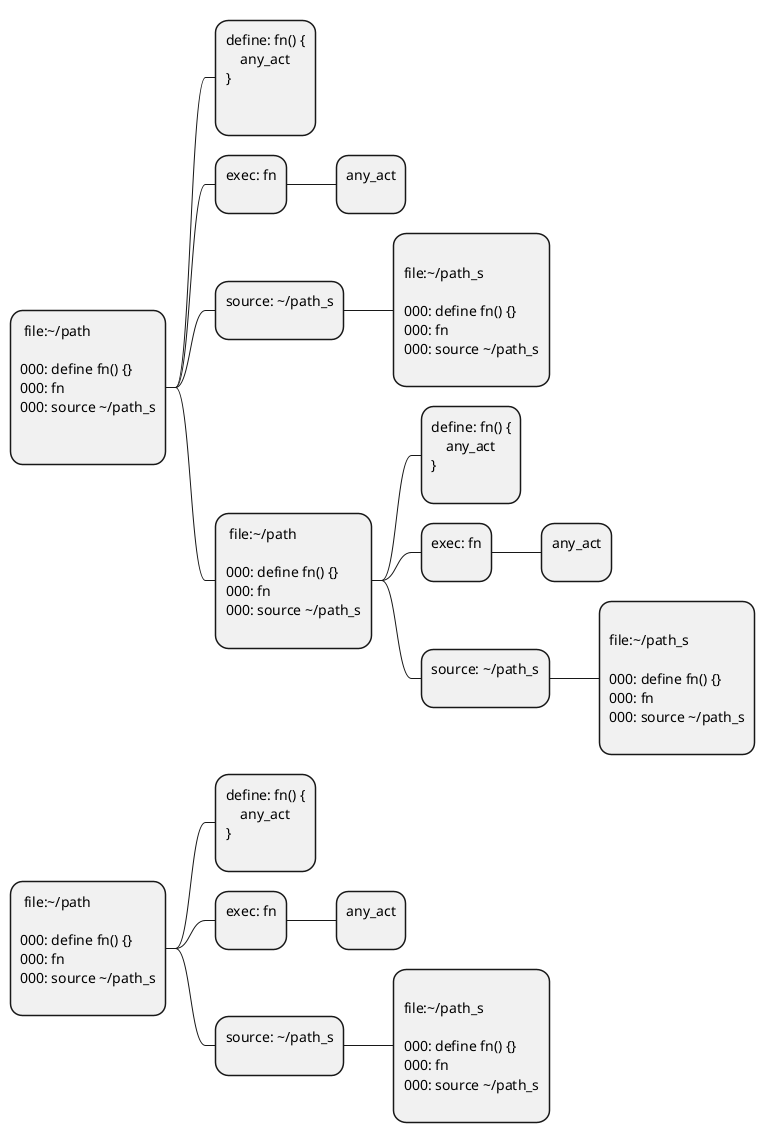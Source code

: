 @startmindmap
'/home/st/REPOBARE/_repo/sta/.d/.st_rc_d.data.d/ufl_stl0/.flow.d/010_d2u/_tst/part_1/_dir_tst/_tst.cntx.d/__001.puml


*: file:\~/path

000: define fn() {}
000: fn 
000: source \~/path_s

;

**:define: fn() {
    any_act
}

;

**:exec: fn
;

***:any_act
;

**:source: \~/path_s
;

***:
file:\~/path_s

000: define fn() {}
000: fn 
000: source \~/path_s
;

'/home/st/REPOBARE/_repo/sta/.d/.st_rc_d.data.d/ufl_stl0/.flow.d/010_d2u/_tst/part_1/_dir_tst/_tst.cntx.d/002.d/__002.puml


**: file:\~/path

000: define fn() {}
000: fn 
000: source \~/path_s
;

***:define: fn() {
    any_act
}
;

***:exec: fn
;

****:any_act
;

***:source: \~/path_s
;

****:
file:\~/path_s

000: define fn() {}
000: fn 
000: source \~/path_s
;

'/home/st/REPOBARE/_repo/sta/.d/.st_rc_d.data.d/ufl_stl0/.flow.d/010_d2u/_tst/part_1/_dir_tst/_tst.cntx.d/__003.puml


*: file:\~/path

000: define fn() {}
000: fn 
000: source \~/path_s
;

**:define: fn() {
    any_act
}
;

**:exec: fn
;

***:any_act
;

**:source: \~/path_s
;

***:
file:\~/path_s

000: define fn() {}
000: fn 
000: source \~/path_s
;

@endmindmap
